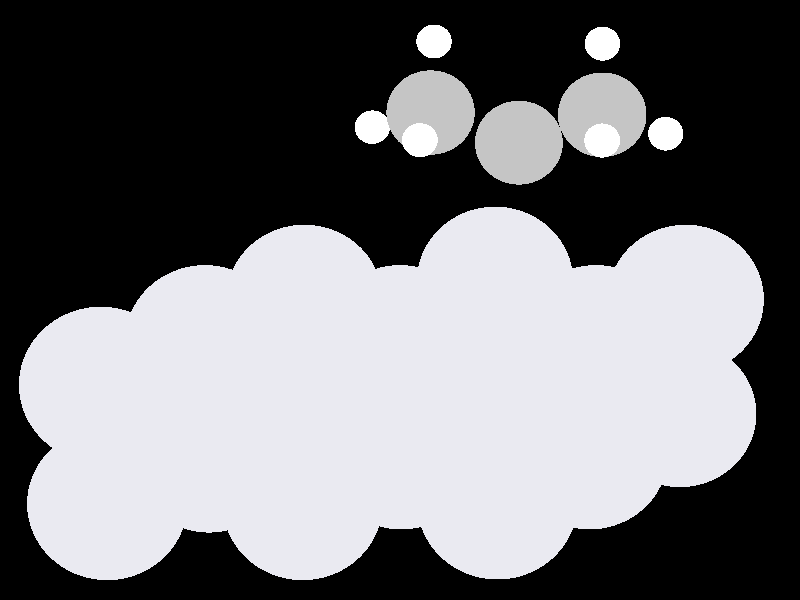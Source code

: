 #include "colors.inc"
#include "finish.inc"

global_settings {assumed_gamma 1 max_trace_level 6}
background {color White transmit 1.0}
camera {perspective
  right -11.34*x up 8.91*y
  direction 100.00*z
  location <0,0,100.00> look_at <0,0,0>}


light_source {<  2.00,   3.00,  40.00> color White
  area_light <0.70, 0, 0>, <0, 0.70, 0>, 3, 3
  adaptive 1 jitter}
// no fog
#declare simple = finish {phong 0.7}
#declare pale = finish {ambient 0.5 diffuse 0.85 roughness 0.001 specular 0.200 }
#declare intermediate = finish {ambient 0.3 diffuse 0.6 specular 0.1 roughness 0.04}
#declare vmd = finish {ambient 0.0 diffuse 0.65 phong 0.1 phong_size 40.0 specular 0.5 }
#declare jmol = finish {ambient 0.2 diffuse 0.6 specular 1 roughness 0.001 metallic}
#declare ase2 = finish {ambient 0.05 brilliance 3 diffuse 0.6 metallic specular 0.7 roughness 0.04 reflection 0.15}
#declare ase3 = finish {ambient 0.15 brilliance 2 diffuse 0.6 metallic specular 1.0 roughness 0.001 reflection 0.0}
#declare glass = finish {ambient 0.05 diffuse 0.3 specular 1.0 roughness 0.001}
#declare glass2 = finish {ambient 0.01 diffuse 0.3 specular 1.0 reflection 0.25 roughness 0.001}
#declare Rcell = 0.050;
#declare Rbond = 0.100;

#macro atom(LOC, R, COL, TRANS, FIN)
  sphere{LOC, R texture{pigment{color COL transmit TRANS} finish{FIN}}}
#end
#macro constrain(LOC, R, COL, TRANS FIN)
union{torus{R, Rcell rotate 45*z texture{pigment{color COL transmit TRANS} finish{FIN}}}
     torus{R, Rcell rotate -45*z texture{pigment{color COL transmit TRANS} finish{FIN}}}
     translate LOC}
#end

// no cell vertices
atom(< -4.24,  -3.09,  -2.18>, 1.16, rgb <0.82, 0.82, 0.88>, 0.0, ase3) // #0
atom(< -1.41,  -3.09,  -2.18>, 1.16, rgb <0.82, 0.82, 0.88>, 0.0, ase3) // #1
atom(<  1.41,  -3.08,  -2.18>, 1.16, rgb <0.82, 0.82, 0.88>, 0.0, ase3) // #2
atom(< -2.83,  -2.45,  -4.55>, 1.16, rgb <0.82, 0.82, 0.88>, 0.0, ase3) // #3
atom(<  0.02,  -2.40,  -4.54>, 1.16, rgb <0.82, 0.82, 0.88>, 0.0, ase3) // #4
atom(<  2.81,  -2.40,  -4.54>, 1.16, rgb <0.82, 0.82, 0.88>, 0.0, ase3) // #5
atom(< -1.41,  -1.81,  -6.91>, 1.16, rgb <0.82, 0.82, 0.88>, 0.0, ase3) // #6
atom(<  1.41,  -1.78,  -6.88>, 1.16, rgb <0.82, 0.82, 0.88>, 0.0, ase3) // #7
atom(<  4.24,  -1.81,  -6.91>, 1.16, rgb <0.82, 0.82, 0.88>, 0.0, ase3) // #8
atom(< -4.24,  -1.26,  -0.00>, 1.16, rgb <0.82, 0.82, 0.88>, 0.0, ase3) // #9
atom(< -1.42,  -1.27,  -0.01>, 1.16, rgb <0.82, 0.82, 0.88>, 0.0, ase3) // #10
atom(<  1.42,  -1.26,   0.00>, 1.16, rgb <0.82, 0.82, 0.88>, 0.0, ase3) // #11
atom(< -2.83,  -0.63,  -2.37>, 1.16, rgb <0.82, 0.82, 0.88>, 0.0, ase3) // #12
atom(< -0.00,  -0.63,  -2.37>, 1.16, rgb <0.82, 0.82, 0.88>, 0.0, ase3) // #13
atom(<  2.84,  -0.63,  -2.37>, 1.16, rgb <0.82, 0.82, 0.88>, 0.0, ase3) // #14
atom(< -1.42,   0.01,  -4.73>, 1.16, rgb <0.82, 0.82, 0.88>, 0.0, ase3) // #15
atom(<  1.41,   0.29,  -4.65>, 1.16, rgb <0.82, 0.82, 0.88>, 0.0, ase3) // #16
atom(<  4.24,   0.01,  -4.73>, 1.16, rgb <0.82, 0.82, 0.88>, 0.0, ase3) // #17
atom(<  0.45,   2.89,  -3.81>, 0.65, rgb <0.56, 0.56, 0.56>, 0.0, ase3) // #18
atom(<  1.76,   2.44,  -4.44>, 0.65, rgb <0.56, 0.56, 0.56>, 0.0, ase3) // #19
atom(<  2.97,   2.85,  -3.62>, 0.65, rgb <0.56, 0.56, 0.56>, 0.0, ase3) // #20
atom(< -0.41,   2.68,  -4.43>, 0.26, rgb <1.00, 1.00, 1.00>, 0.0, ase3) // #21
atom(<  0.29,   2.44,  -2.82>, 0.26, rgb <1.00, 1.00, 1.00>, 0.0, ase3) // #22
atom(<  0.50,   3.98,  -3.66>, 0.26, rgb <1.00, 1.00, 1.00>, 0.0, ase3) // #23
atom(<  1.84,   2.84,  -5.45>, 0.26, rgb <1.00, 1.00, 1.00>, 0.0, ase3) // #24
atom(<  3.92,   2.57,  -4.08>, 0.26, rgb <1.00, 1.00, 1.00>, 0.0, ase3) // #25
atom(<  2.97,   3.94,  -3.52>, 0.26, rgb <1.00, 1.00, 1.00>, 0.0, ase3) // #26
atom(<  2.94,   2.43,  -2.61>, 0.26, rgb <1.00, 1.00, 1.00>, 0.0, ase3) // #27

// no constraints
